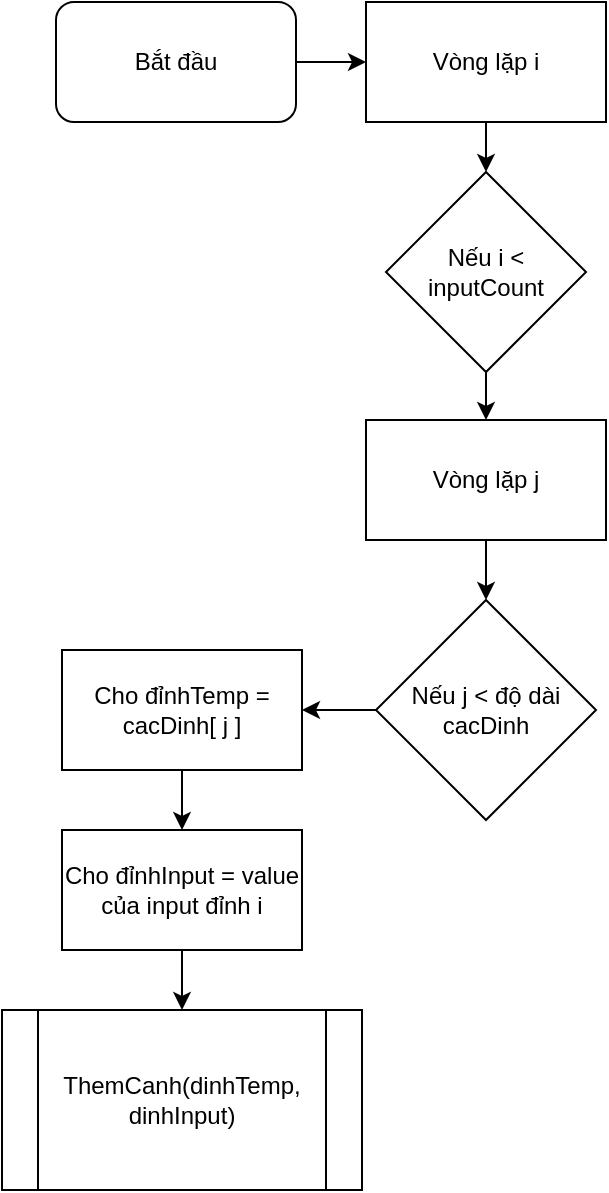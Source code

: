 <mxfile version="24.7.17">
  <diagram name="Trang-1" id="5rwuvxfSkeTYMZ6jXlzA">
    <mxGraphModel dx="1434" dy="844" grid="1" gridSize="10" guides="1" tooltips="1" connect="1" arrows="1" fold="1" page="1" pageScale="1" pageWidth="850" pageHeight="1100" math="0" shadow="0">
      <root>
        <mxCell id="0" />
        <mxCell id="1" parent="0" />
        <mxCell id="0gl4RLh-h5pGOMcy9oXP-11" style="edgeStyle=orthogonalEdgeStyle;rounded=0;orthogonalLoop=1;jettySize=auto;html=1;exitX=1;exitY=0.5;exitDx=0;exitDy=0;entryX=0;entryY=0.5;entryDx=0;entryDy=0;" edge="1" parent="1" source="0gl4RLh-h5pGOMcy9oXP-1" target="0gl4RLh-h5pGOMcy9oXP-2">
          <mxGeometry relative="1" as="geometry" />
        </mxCell>
        <mxCell id="0gl4RLh-h5pGOMcy9oXP-1" value="Bắt đầu" style="rounded=1;whiteSpace=wrap;html=1;" vertex="1" parent="1">
          <mxGeometry x="365" y="10" width="120" height="60" as="geometry" />
        </mxCell>
        <mxCell id="0gl4RLh-h5pGOMcy9oXP-22" value="" style="edgeStyle=orthogonalEdgeStyle;rounded=0;orthogonalLoop=1;jettySize=auto;html=1;" edge="1" parent="1" source="0gl4RLh-h5pGOMcy9oXP-2" target="0gl4RLh-h5pGOMcy9oXP-21">
          <mxGeometry relative="1" as="geometry" />
        </mxCell>
        <mxCell id="0gl4RLh-h5pGOMcy9oXP-2" value="Vòng lặp i" style="rounded=0;whiteSpace=wrap;html=1;" vertex="1" parent="1">
          <mxGeometry x="520" y="10" width="120" height="60" as="geometry" />
        </mxCell>
        <mxCell id="0gl4RLh-h5pGOMcy9oXP-19" value="" style="edgeStyle=orthogonalEdgeStyle;rounded=0;orthogonalLoop=1;jettySize=auto;html=1;" edge="1" parent="1" source="0gl4RLh-h5pGOMcy9oXP-6" target="0gl4RLh-h5pGOMcy9oXP-18">
          <mxGeometry relative="1" as="geometry" />
        </mxCell>
        <mxCell id="0gl4RLh-h5pGOMcy9oXP-6" value="Vòng lặp j" style="rounded=0;whiteSpace=wrap;html=1;" vertex="1" parent="1">
          <mxGeometry x="520" y="219" width="120" height="60" as="geometry" />
        </mxCell>
        <mxCell id="0gl4RLh-h5pGOMcy9oXP-16" value="" style="edgeStyle=orthogonalEdgeStyle;rounded=0;orthogonalLoop=1;jettySize=auto;html=1;" edge="1" parent="1" source="0gl4RLh-h5pGOMcy9oXP-7" target="0gl4RLh-h5pGOMcy9oXP-9">
          <mxGeometry relative="1" as="geometry" />
        </mxCell>
        <mxCell id="0gl4RLh-h5pGOMcy9oXP-7" value="Cho đỉnhTemp = cacDinh[ j ]" style="rounded=0;whiteSpace=wrap;html=1;" vertex="1" parent="1">
          <mxGeometry x="368" y="334" width="120" height="60" as="geometry" />
        </mxCell>
        <mxCell id="0gl4RLh-h5pGOMcy9oXP-17" value="" style="edgeStyle=orthogonalEdgeStyle;rounded=0;orthogonalLoop=1;jettySize=auto;html=1;" edge="1" parent="1" source="0gl4RLh-h5pGOMcy9oXP-9" target="0gl4RLh-h5pGOMcy9oXP-10">
          <mxGeometry relative="1" as="geometry" />
        </mxCell>
        <mxCell id="0gl4RLh-h5pGOMcy9oXP-9" value="Cho đỉnhInput = value của input đỉnh i" style="rounded=0;whiteSpace=wrap;html=1;" vertex="1" parent="1">
          <mxGeometry x="368" y="424" width="120" height="60" as="geometry" />
        </mxCell>
        <mxCell id="0gl4RLh-h5pGOMcy9oXP-10" value="ThemCanh(dinhTemp, dinhInput)" style="shape=process;whiteSpace=wrap;html=1;backgroundOutline=1;" vertex="1" parent="1">
          <mxGeometry x="338" y="514" width="180" height="90" as="geometry" />
        </mxCell>
        <mxCell id="0gl4RLh-h5pGOMcy9oXP-20" style="edgeStyle=orthogonalEdgeStyle;rounded=0;orthogonalLoop=1;jettySize=auto;html=1;exitX=0;exitY=0.5;exitDx=0;exitDy=0;entryX=1;entryY=0.5;entryDx=0;entryDy=0;" edge="1" parent="1" source="0gl4RLh-h5pGOMcy9oXP-18" target="0gl4RLh-h5pGOMcy9oXP-7">
          <mxGeometry relative="1" as="geometry" />
        </mxCell>
        <mxCell id="0gl4RLh-h5pGOMcy9oXP-18" value="Nếu j &amp;lt; độ dài cacDinh" style="rhombus;whiteSpace=wrap;html=1;" vertex="1" parent="1">
          <mxGeometry x="525" y="309" width="110" height="110" as="geometry" />
        </mxCell>
        <mxCell id="0gl4RLh-h5pGOMcy9oXP-24" style="edgeStyle=orthogonalEdgeStyle;rounded=0;orthogonalLoop=1;jettySize=auto;html=1;exitX=0.5;exitY=1;exitDx=0;exitDy=0;entryX=0.5;entryY=0;entryDx=0;entryDy=0;" edge="1" parent="1" source="0gl4RLh-h5pGOMcy9oXP-21" target="0gl4RLh-h5pGOMcy9oXP-6">
          <mxGeometry relative="1" as="geometry" />
        </mxCell>
        <mxCell id="0gl4RLh-h5pGOMcy9oXP-21" value="Nếu i &amp;lt; inputCount" style="rhombus;whiteSpace=wrap;html=1;" vertex="1" parent="1">
          <mxGeometry x="530" y="95" width="100" height="100" as="geometry" />
        </mxCell>
      </root>
    </mxGraphModel>
  </diagram>
</mxfile>
